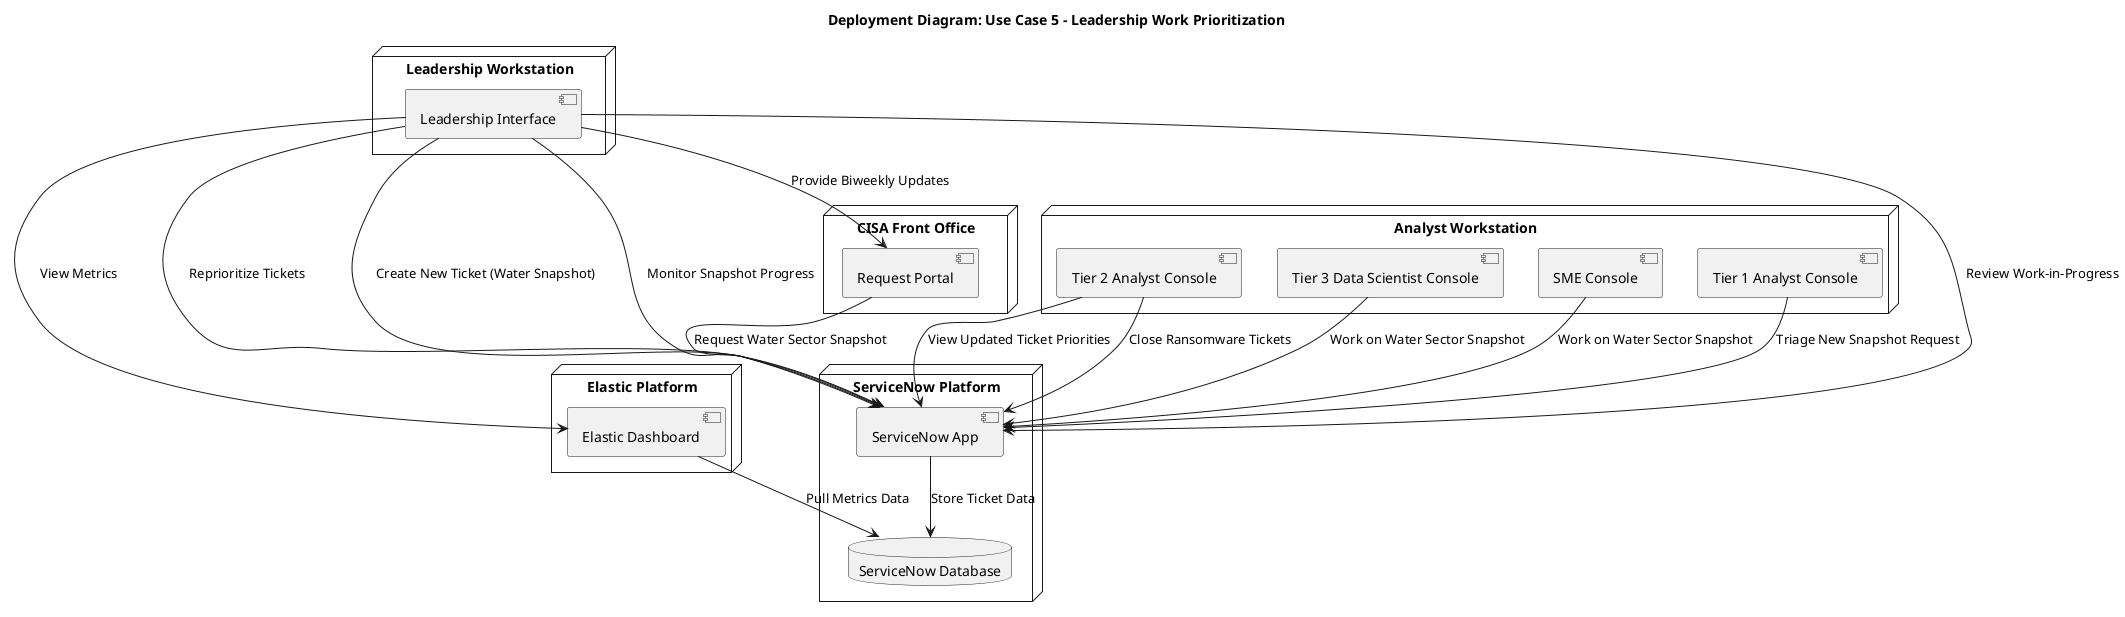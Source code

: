 @startuml
	title Deployment Diagram: Use Case 5 - Leadership Work Prioritization
	
	node "Leadership Workstation" {
	  component "Leadership Interface" as LI
	}
	
	node "Analyst Workstation" {
	  component "Tier 1 Analyst Console" as T1C
	  component "Tier 2 Analyst Console" as T2C
	  component "Tier 3 Data Scientist Console" as T3C
	  component "SME Console" as SMEC
	}
	
	node "ServiceNow Platform" {
	  component "ServiceNow App" as SN
	  database "ServiceNow Database" as SNDB
	}
	
	node "Elastic Platform" {
	  component "Elastic Dashboard" as Elastic
	}
	
	node "CISA Front Office" {
	  component "Request Portal" as FO
	}
	
	' Connections
	LI --> SN : Review Work-in-Progress
	LI --> Elastic : View Metrics
	LI --> SN : Reprioritize Tickets
	LI --> SN : Create New Ticket (Water Snapshot)
	LI --> SN : Monitor Snapshot Progress
	LI --> FO : Provide Biweekly Updates
	
	FO --> SN : Request Water Sector Snapshot
	
	T2C --> SN : View Updated Ticket Priorities
	T2C --> SN : Close Ransomware Tickets
	T1C --> SN : Triage New Snapshot Request
	T3C --> SN : Work on Water Sector Snapshot
	SMEC --> SN : Work on Water Sector Snapshot
	
	SN --> SNDB : Store Ticket Data
	Elastic --> SNDB : Pull Metrics Data

@enduml
